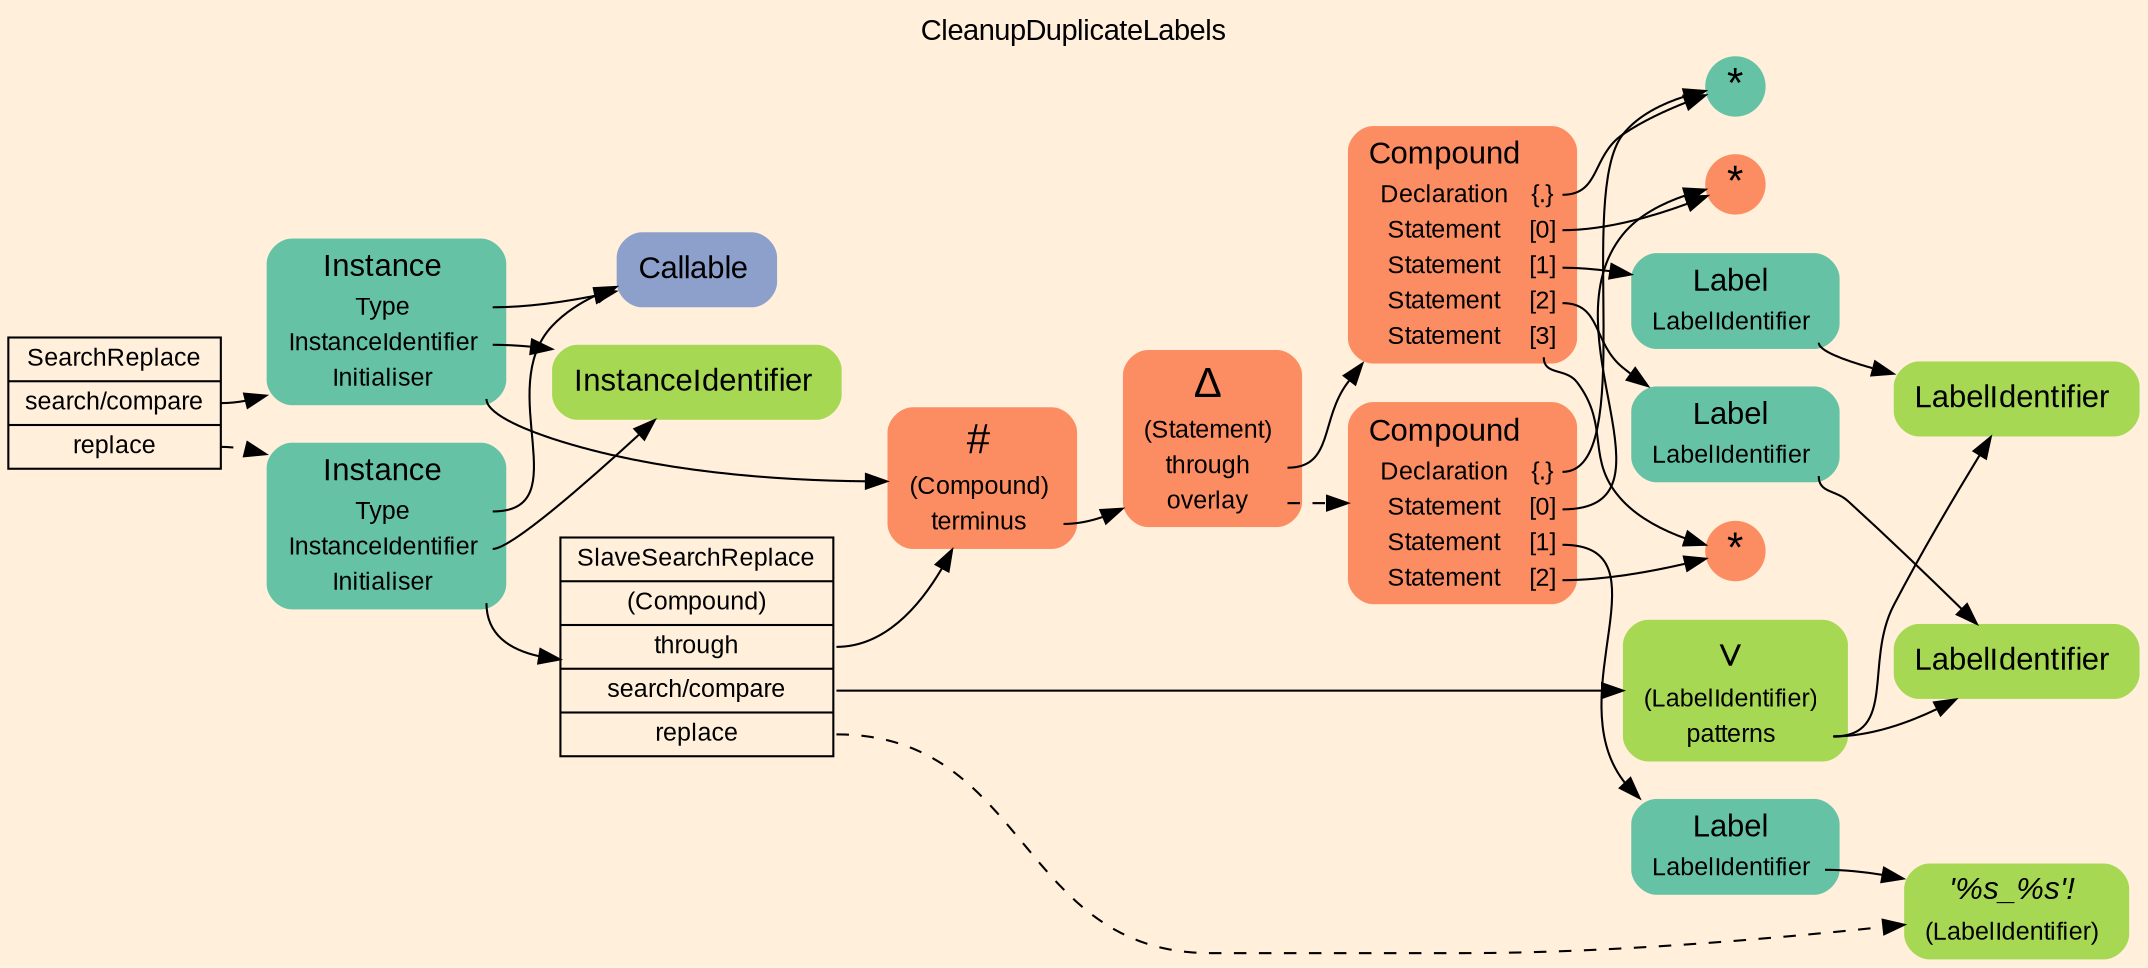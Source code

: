 digraph "CleanupDuplicateLabels" {
label = "CleanupDuplicateLabels"
labelloc = t
graph [
    rankdir = "LR"
    ranksep = 0.3
    bgcolor = antiquewhite1
    color = black
    fontcolor = black
    fontname = "Arial"
];
node [
    fontname = "Arial"
];
edge [
    fontname = "Arial"
];

// -------------------- transformation figure --------------------
// -------- block CR#B-4-86 ----------
"CR#B-4-86" [
    shape = "record"
    fillcolor = antiquewhite1
    fontsize = "12"
    fontcolor = black
    label = "<fixed> SearchReplace | <port0> search/compare | <port1> replace"
    style = "filled"
    color = black
];

// -------- block #B-2-1862 ----------
"#B-2-1862" [
    shape = "plaintext"
    fillcolor = "/set28/1"
    fontsize = "12"
    fontcolor = black
    label = <<TABLE BORDER="0" CELLBORDER="0" CELLSPACING="0">
     <TR><TD><FONT POINT-SIZE="15" COLOR="black">Instance</FONT></TD><TD></TD></TR>
     <TR><TD><FONT POINT-SIZE="12" COLOR="black">Type</FONT></TD><TD PORT="port0"></TD></TR>
     <TR><TD><FONT POINT-SIZE="12" COLOR="black">InstanceIdentifier</FONT></TD><TD PORT="port1"></TD></TR>
     <TR><TD><FONT POINT-SIZE="12" COLOR="black">Initialiser</FONT></TD><TD PORT="port2"></TD></TR>
    </TABLE>>
    style = "rounded,filled"
];

// -------- block #B-2-1879 ----------
"#B-2-1879" [
    shape = "plaintext"
    fillcolor = "/set28/3"
    fontsize = "12"
    fontcolor = black
    label = <<TABLE BORDER="0" CELLBORDER="0" CELLSPACING="0">
     <TR><TD><FONT POINT-SIZE="15" COLOR="black">Callable</FONT></TD><TD></TD></TR>
    </TABLE>>
    style = "rounded,filled"
];

// -------- block #B-2-1878 ----------
"#B-2-1878" [
    shape = "plaintext"
    fillcolor = "/set28/5"
    fontsize = "12"
    fontcolor = black
    label = <<TABLE BORDER="0" CELLBORDER="0" CELLSPACING="0">
     <TR><TD><FONT POINT-SIZE="15" COLOR="black">InstanceIdentifier</FONT></TD><TD></TD></TR>
    </TABLE>>
    style = "rounded,filled"
];

// -------- block #B-2-1864 ----------
"#B-2-1864" [
    shape = "plaintext"
    fillcolor = "/set28/2"
    fontsize = "12"
    fontcolor = black
    label = <<TABLE BORDER="0" CELLBORDER="0" CELLSPACING="0">
     <TR><TD><FONT POINT-SIZE="20" COLOR="black">#</FONT></TD><TD></TD></TR>
     <TR><TD><FONT POINT-SIZE="12" COLOR="black">(Compound)</FONT></TD><TD PORT="port0"></TD></TR>
     <TR><TD><FONT POINT-SIZE="12" COLOR="black">terminus</FONT></TD><TD PORT="port1"></TD></TR>
    </TABLE>>
    style = "rounded,filled"
];

// -------- block #B-2-1865 ----------
"#B-2-1865" [
    shape = "plaintext"
    fillcolor = "/set28/2"
    fontsize = "12"
    fontcolor = black
    label = <<TABLE BORDER="0" CELLBORDER="0" CELLSPACING="0">
     <TR><TD><FONT POINT-SIZE="20" COLOR="black">Δ</FONT></TD><TD></TD></TR>
     <TR><TD><FONT POINT-SIZE="12" COLOR="black">(Statement)</FONT></TD><TD PORT="port0"></TD></TR>
     <TR><TD><FONT POINT-SIZE="12" COLOR="black">through</FONT></TD><TD PORT="port1"></TD></TR>
     <TR><TD><FONT POINT-SIZE="12" COLOR="black">overlay</FONT></TD><TD PORT="port2"></TD></TR>
    </TABLE>>
    style = "rounded,filled"
];

// -------- block #B-2-1866 ----------
"#B-2-1866" [
    shape = "plaintext"
    fillcolor = "/set28/2"
    fontsize = "12"
    fontcolor = black
    label = <<TABLE BORDER="0" CELLBORDER="0" CELLSPACING="0">
     <TR><TD><FONT POINT-SIZE="15" COLOR="black">Compound</FONT></TD><TD></TD></TR>
     <TR><TD><FONT POINT-SIZE="12" COLOR="black">Declaration</FONT></TD><TD PORT="port0"><FONT POINT-SIZE="12" COLOR="black">{.}</FONT></TD></TR>
     <TR><TD><FONT POINT-SIZE="12" COLOR="black">Statement</FONT></TD><TD PORT="port1"><FONT POINT-SIZE="12" COLOR="black">[0]</FONT></TD></TR>
     <TR><TD><FONT POINT-SIZE="12" COLOR="black">Statement</FONT></TD><TD PORT="port2"><FONT POINT-SIZE="12" COLOR="black">[1]</FONT></TD></TR>
     <TR><TD><FONT POINT-SIZE="12" COLOR="black">Statement</FONT></TD><TD PORT="port3"><FONT POINT-SIZE="12" COLOR="black">[2]</FONT></TD></TR>
     <TR><TD><FONT POINT-SIZE="12" COLOR="black">Statement</FONT></TD><TD PORT="port4"><FONT POINT-SIZE="12" COLOR="black">[3]</FONT></TD></TR>
    </TABLE>>
    style = "rounded,filled"
];

// -------- block #B-2-1871 ----------
"#B-2-1871" [
    shape = "circle"
    fillcolor = "/set28/1"
    fontsize = "12"
    fontcolor = black
    label = <<FONT POINT-SIZE="20" COLOR="black">*</FONT>>
    style = "filled"
    penwidth = 0.0
    fixedsize = true
    width = 0.4
    height = 0.4
];

// -------- block #B-2-1872 ----------
"#B-2-1872" [
    shape = "circle"
    fillcolor = "/set28/2"
    fontsize = "12"
    fontcolor = black
    label = <<FONT POINT-SIZE="20" COLOR="black">*</FONT>>
    style = "filled"
    penwidth = 0.0
    fixedsize = true
    width = 0.4
    height = 0.4
];

// -------- block #B-2-1868 ----------
"#B-2-1868" [
    shape = "plaintext"
    fillcolor = "/set28/1"
    fontsize = "12"
    fontcolor = black
    label = <<TABLE BORDER="0" CELLBORDER="0" CELLSPACING="0">
     <TR><TD><FONT POINT-SIZE="15" COLOR="black">Label</FONT></TD><TD></TD></TR>
     <TR><TD><FONT POINT-SIZE="12" COLOR="black">LabelIdentifier</FONT></TD><TD PORT="port0"></TD></TR>
    </TABLE>>
    style = "rounded,filled"
];

// -------- block #B-2-1874 ----------
"#B-2-1874" [
    shape = "plaintext"
    fillcolor = "/set28/5"
    fontsize = "12"
    fontcolor = black
    label = <<TABLE BORDER="0" CELLBORDER="0" CELLSPACING="0">
     <TR><TD><FONT POINT-SIZE="15" COLOR="black">LabelIdentifier</FONT></TD><TD></TD></TR>
    </TABLE>>
    style = "rounded,filled"
];

// -------- block #B-2-1869 ----------
"#B-2-1869" [
    shape = "plaintext"
    fillcolor = "/set28/1"
    fontsize = "12"
    fontcolor = black
    label = <<TABLE BORDER="0" CELLBORDER="0" CELLSPACING="0">
     <TR><TD><FONT POINT-SIZE="15" COLOR="black">Label</FONT></TD><TD></TD></TR>
     <TR><TD><FONT POINT-SIZE="12" COLOR="black">LabelIdentifier</FONT></TD><TD PORT="port0"></TD></TR>
    </TABLE>>
    style = "rounded,filled"
];

// -------- block #B-2-1875 ----------
"#B-2-1875" [
    shape = "plaintext"
    fillcolor = "/set28/5"
    fontsize = "12"
    fontcolor = black
    label = <<TABLE BORDER="0" CELLBORDER="0" CELLSPACING="0">
     <TR><TD><FONT POINT-SIZE="15" COLOR="black">LabelIdentifier</FONT></TD><TD></TD></TR>
    </TABLE>>
    style = "rounded,filled"
];

// -------- block #B-2-1873 ----------
"#B-2-1873" [
    shape = "circle"
    fillcolor = "/set28/2"
    fontsize = "12"
    fontcolor = black
    label = <<FONT POINT-SIZE="20" COLOR="black">*</FONT>>
    style = "filled"
    penwidth = 0.0
    fixedsize = true
    width = 0.4
    height = 0.4
];

// -------- block #B-2-1867 ----------
"#B-2-1867" [
    shape = "plaintext"
    fillcolor = "/set28/2"
    fontsize = "12"
    fontcolor = black
    label = <<TABLE BORDER="0" CELLBORDER="0" CELLSPACING="0">
     <TR><TD><FONT POINT-SIZE="15" COLOR="black">Compound</FONT></TD><TD></TD></TR>
     <TR><TD><FONT POINT-SIZE="12" COLOR="black">Declaration</FONT></TD><TD PORT="port0"><FONT POINT-SIZE="12" COLOR="black">{.}</FONT></TD></TR>
     <TR><TD><FONT POINT-SIZE="12" COLOR="black">Statement</FONT></TD><TD PORT="port1"><FONT POINT-SIZE="12" COLOR="black">[0]</FONT></TD></TR>
     <TR><TD><FONT POINT-SIZE="12" COLOR="black">Statement</FONT></TD><TD PORT="port2"><FONT POINT-SIZE="12" COLOR="black">[1]</FONT></TD></TR>
     <TR><TD><FONT POINT-SIZE="12" COLOR="black">Statement</FONT></TD><TD PORT="port3"><FONT POINT-SIZE="12" COLOR="black">[2]</FONT></TD></TR>
    </TABLE>>
    style = "rounded,filled"
];

// -------- block #B-2-1870 ----------
"#B-2-1870" [
    shape = "plaintext"
    fillcolor = "/set28/1"
    fontsize = "12"
    fontcolor = black
    label = <<TABLE BORDER="0" CELLBORDER="0" CELLSPACING="0">
     <TR><TD><FONT POINT-SIZE="15" COLOR="black">Label</FONT></TD><TD></TD></TR>
     <TR><TD><FONT POINT-SIZE="12" COLOR="black">LabelIdentifier</FONT></TD><TD PORT="port0"></TD></TR>
    </TABLE>>
    style = "rounded,filled"
];

// -------- block #B-2-1876 ----------
"#B-2-1876" [
    shape = "plaintext"
    fillcolor = "/set28/5"
    fontsize = "12"
    fontcolor = black
    label = <<TABLE BORDER="0" CELLBORDER="0" CELLSPACING="0">
     <TR><TD><FONT POINT-SIZE="15" COLOR="black"><I>'%s_%s'!</I></FONT></TD><TD></TD></TR>
     <TR><TD><FONT POINT-SIZE="12" COLOR="black">(LabelIdentifier)</FONT></TD><TD PORT="port0"></TD></TR>
    </TABLE>>
    style = "rounded,filled"
];

// -------- block #B-2-1863 ----------
"#B-2-1863" [
    shape = "plaintext"
    fillcolor = "/set28/1"
    fontsize = "12"
    fontcolor = black
    label = <<TABLE BORDER="0" CELLBORDER="0" CELLSPACING="0">
     <TR><TD><FONT POINT-SIZE="15" COLOR="black">Instance</FONT></TD><TD></TD></TR>
     <TR><TD><FONT POINT-SIZE="12" COLOR="black">Type</FONT></TD><TD PORT="port0"></TD></TR>
     <TR><TD><FONT POINT-SIZE="12" COLOR="black">InstanceIdentifier</FONT></TD><TD PORT="port1"></TD></TR>
     <TR><TD><FONT POINT-SIZE="12" COLOR="black">Initialiser</FONT></TD><TD PORT="port2"></TD></TR>
    </TABLE>>
    style = "rounded,filled"
];

// -------- block #B-2-1880 ----------
"#B-2-1880" [
    shape = "record"
    fillcolor = antiquewhite1
    fontsize = "12"
    fontcolor = black
    label = "<fixed> SlaveSearchReplace | <port0> (Compound) | <port1> through | <port2> search/compare | <port3> replace"
    style = "filled"
    color = black
];

// -------- block #B-2-1877 ----------
"#B-2-1877" [
    shape = "plaintext"
    fillcolor = "/set28/5"
    fontsize = "12"
    fontcolor = black
    label = <<TABLE BORDER="0" CELLBORDER="0" CELLSPACING="0">
     <TR><TD><FONT POINT-SIZE="20" COLOR="black">∨</FONT></TD><TD></TD></TR>
     <TR><TD><FONT POINT-SIZE="12" COLOR="black">(LabelIdentifier)</FONT></TD><TD PORT="port0"></TD></TR>
     <TR><TD><FONT POINT-SIZE="12" COLOR="black">patterns</FONT></TD><TD PORT="port1"></TD></TR>
    </TABLE>>
    style = "rounded,filled"
];

"CR#B-4-86":port0 -> "#B-2-1862" [
    color = black
    fontcolor = black
];

"CR#B-4-86":port1 -> "#B-2-1863" [
    style="dashed"
    color = black
    fontcolor = black
];

"#B-2-1862":port0 -> "#B-2-1879" [
    color = black
    fontcolor = black
];

"#B-2-1862":port1 -> "#B-2-1878" [
    color = black
    fontcolor = black
];

"#B-2-1862":port2 -> "#B-2-1864" [
    color = black
    fontcolor = black
];

"#B-2-1864":port1 -> "#B-2-1865" [
    color = black
    fontcolor = black
];

"#B-2-1865":port1 -> "#B-2-1866" [
    color = black
    fontcolor = black
];

"#B-2-1865":port2 -> "#B-2-1867" [
    style="dashed"
    color = black
    fontcolor = black
];

"#B-2-1866":port0 -> "#B-2-1871" [
    color = black
    fontcolor = black
];

"#B-2-1866":port1 -> "#B-2-1872" [
    color = black
    fontcolor = black
];

"#B-2-1866":port2 -> "#B-2-1868" [
    color = black
    fontcolor = black
];

"#B-2-1866":port3 -> "#B-2-1869" [
    color = black
    fontcolor = black
];

"#B-2-1866":port4 -> "#B-2-1873" [
    color = black
    fontcolor = black
];

"#B-2-1868":port0 -> "#B-2-1874" [
    color = black
    fontcolor = black
];

"#B-2-1869":port0 -> "#B-2-1875" [
    color = black
    fontcolor = black
];

"#B-2-1867":port0 -> "#B-2-1871" [
    color = black
    fontcolor = black
];

"#B-2-1867":port1 -> "#B-2-1872" [
    color = black
    fontcolor = black
];

"#B-2-1867":port2 -> "#B-2-1870" [
    color = black
    fontcolor = black
];

"#B-2-1867":port3 -> "#B-2-1873" [
    color = black
    fontcolor = black
];

"#B-2-1870":port0 -> "#B-2-1876" [
    color = black
    fontcolor = black
];

"#B-2-1863":port0 -> "#B-2-1879" [
    color = black
    fontcolor = black
];

"#B-2-1863":port1 -> "#B-2-1878" [
    color = black
    fontcolor = black
];

"#B-2-1863":port2 -> "#B-2-1880" [
    color = black
    fontcolor = black
];

"#B-2-1880":port1 -> "#B-2-1864" [
    color = black
    fontcolor = black
];

"#B-2-1880":port2 -> "#B-2-1877" [
    color = black
    fontcolor = black
];

"#B-2-1880":port3 -> "#B-2-1876" [
    style="dashed"
    color = black
    fontcolor = black
];

"#B-2-1877":port1 -> "#B-2-1874" [
    color = black
    fontcolor = black
];

"#B-2-1877":port1 -> "#B-2-1875" [
    color = black
    fontcolor = black
];


}
